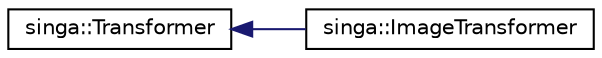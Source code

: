 digraph "Graphical Class Hierarchy"
{
  edge [fontname="Helvetica",fontsize="10",labelfontname="Helvetica",labelfontsize="10"];
  node [fontname="Helvetica",fontsize="10",shape=record];
  rankdir="LR";
  Node0 [label="singa::Transformer",height=0.2,width=0.4,color="black", fillcolor="white", style="filled",URL="$classsinga_1_1Transformer.html",tooltip="Base apply class that does data transformations in pre-processing stage. "];
  Node0 -> Node1 [dir="back",color="midnightblue",fontsize="10",style="solid",fontname="Helvetica"];
  Node1 [label="singa::ImageTransformer",height=0.2,width=0.4,color="black", fillcolor="white", style="filled",URL="$classsinga_1_1ImageTransformer.html"];
}
